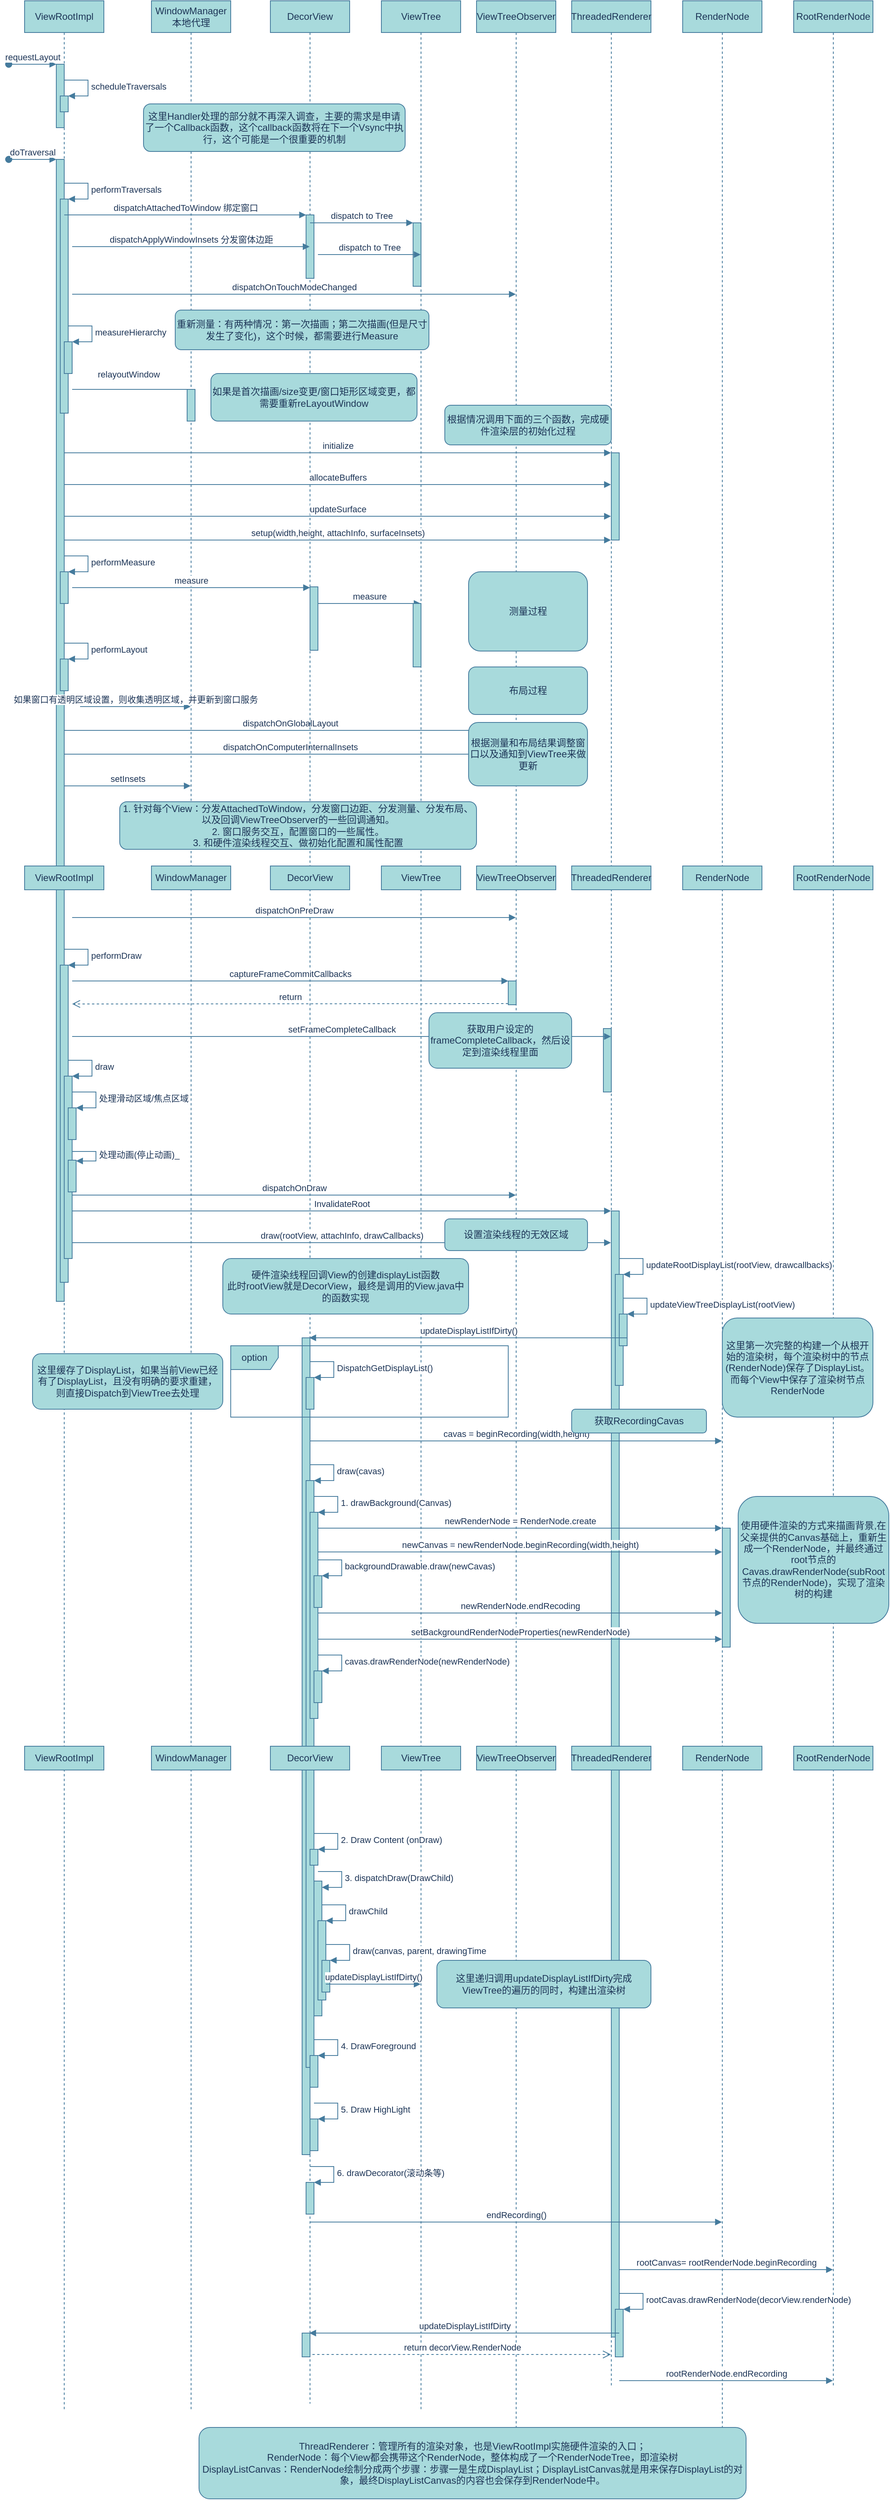 <mxfile version="16.5.3" type="github">
  <diagram id="4_MvJZbQ4KGRWns48lMO" name="Page-1">
    <mxGraphModel dx="1306" dy="874" grid="1" gridSize="10" guides="1" tooltips="1" connect="1" arrows="1" fold="1" page="1" pageScale="1" pageWidth="850" pageHeight="1100" math="0" shadow="0">
      <root>
        <mxCell id="0" />
        <mxCell id="1" style="" parent="0" />
        <mxCell id="CiGQHhAC6o2fzIwNxQN8-1" value="ViewRootImpl" style="shape=umlLifeline;perimeter=lifelinePerimeter;whiteSpace=wrap;html=1;container=1;collapsible=0;recursiveResize=0;outlineConnect=0;rounded=0;sketch=0;fontColor=#1D3557;strokeColor=#457B9D;fillColor=#A8DADC;" vertex="1" parent="1">
          <mxGeometry x="60" y="20" width="100" height="3040" as="geometry" />
        </mxCell>
        <mxCell id="CiGQHhAC6o2fzIwNxQN8-5" value="" style="html=1;points=[];perimeter=orthogonalPerimeter;rounded=0;sketch=0;fontColor=#1D3557;strokeColor=#457B9D;fillColor=#A8DADC;" vertex="1" parent="CiGQHhAC6o2fzIwNxQN8-1">
          <mxGeometry x="40" y="80" width="10" height="80" as="geometry" />
        </mxCell>
        <mxCell id="CiGQHhAC6o2fzIwNxQN8-6" value="requestLayout" style="html=1;verticalAlign=bottom;startArrow=oval;endArrow=block;startSize=8;rounded=1;sketch=0;fontColor=#1D3557;strokeColor=#457B9D;fillColor=#A8DADC;curved=0;" edge="1" target="CiGQHhAC6o2fzIwNxQN8-5" parent="CiGQHhAC6o2fzIwNxQN8-1">
          <mxGeometry relative="1" as="geometry">
            <mxPoint x="-20" y="80" as="sourcePoint" />
          </mxGeometry>
        </mxCell>
        <mxCell id="CiGQHhAC6o2fzIwNxQN8-7" value="" style="html=1;points=[];perimeter=orthogonalPerimeter;rounded=0;sketch=0;fontColor=#1D3557;strokeColor=#457B9D;fillColor=#A8DADC;" vertex="1" parent="CiGQHhAC6o2fzIwNxQN8-1">
          <mxGeometry x="45" y="120" width="10" height="20" as="geometry" />
        </mxCell>
        <mxCell id="CiGQHhAC6o2fzIwNxQN8-8" value="scheduleTraversals" style="edgeStyle=orthogonalEdgeStyle;html=1;align=left;spacingLeft=2;endArrow=block;rounded=0;entryX=1;entryY=0;sketch=0;fontColor=#1D3557;strokeColor=#457B9D;fillColor=#A8DADC;curved=0;" edge="1" target="CiGQHhAC6o2fzIwNxQN8-7" parent="CiGQHhAC6o2fzIwNxQN8-1">
          <mxGeometry relative="1" as="geometry">
            <mxPoint x="50" y="100" as="sourcePoint" />
            <Array as="points">
              <mxPoint x="80" y="100" />
            </Array>
          </mxGeometry>
        </mxCell>
        <mxCell id="CiGQHhAC6o2fzIwNxQN8-62" value="dispatchOnGlobalLayout" style="html=1;verticalAlign=bottom;endArrow=block;rounded=1;sketch=0;fontColor=#1D3557;strokeColor=#457B9D;fillColor=#A8DADC;curved=0;" edge="1" parent="CiGQHhAC6o2fzIwNxQN8-1" target="CiGQHhAC6o2fzIwNxQN8-31">
          <mxGeometry width="80" relative="1" as="geometry">
            <mxPoint x="50" y="920" as="sourcePoint" />
            <mxPoint x="130" y="920" as="targetPoint" />
          </mxGeometry>
        </mxCell>
        <mxCell id="CiGQHhAC6o2fzIwNxQN8-63" value="dispatchOnComputerInternalInsets" style="html=1;verticalAlign=bottom;endArrow=block;rounded=1;sketch=0;fontColor=#1D3557;strokeColor=#457B9D;fillColor=#A8DADC;curved=0;" edge="1" parent="CiGQHhAC6o2fzIwNxQN8-1" target="CiGQHhAC6o2fzIwNxQN8-31">
          <mxGeometry width="80" relative="1" as="geometry">
            <mxPoint x="50" y="950" as="sourcePoint" />
            <mxPoint x="130" y="950" as="targetPoint" />
          </mxGeometry>
        </mxCell>
        <mxCell id="CiGQHhAC6o2fzIwNxQN8-2" value="DecorView" style="shape=umlLifeline;perimeter=lifelinePerimeter;whiteSpace=wrap;html=1;container=1;collapsible=0;recursiveResize=0;outlineConnect=0;rounded=0;sketch=0;fontColor=#1D3557;strokeColor=#457B9D;fillColor=#A8DADC;" vertex="1" parent="1">
          <mxGeometry x="370" y="20" width="100" height="3030" as="geometry" />
        </mxCell>
        <mxCell id="CiGQHhAC6o2fzIwNxQN8-3" value="WindowManager&lt;br&gt;本地代理" style="shape=umlLifeline;perimeter=lifelinePerimeter;whiteSpace=wrap;html=1;container=1;collapsible=0;recursiveResize=0;outlineConnect=0;rounded=0;sketch=0;fontColor=#1D3557;strokeColor=#457B9D;fillColor=#A8DADC;" vertex="1" parent="1">
          <mxGeometry x="220" y="20" width="100" height="3040" as="geometry" />
        </mxCell>
        <mxCell id="CiGQHhAC6o2fzIwNxQN8-4" value="ViewTree" style="shape=umlLifeline;perimeter=lifelinePerimeter;whiteSpace=wrap;html=1;container=1;collapsible=0;recursiveResize=0;outlineConnect=0;rounded=0;sketch=0;fontColor=#1D3557;strokeColor=#457B9D;fillColor=#A8DADC;" vertex="1" parent="1">
          <mxGeometry x="510" y="20" width="100" height="3040" as="geometry" />
        </mxCell>
        <mxCell id="CiGQHhAC6o2fzIwNxQN8-31" value="ViewTreeObserver" style="shape=umlLifeline;perimeter=lifelinePerimeter;whiteSpace=wrap;html=1;container=1;collapsible=0;recursiveResize=0;outlineConnect=0;rounded=0;sketch=0;fontColor=#1D3557;strokeColor=#457B9D;fillColor=#A8DADC;" vertex="1" parent="1">
          <mxGeometry x="630" y="20" width="100" height="3060" as="geometry" />
        </mxCell>
        <mxCell id="CiGQHhAC6o2fzIwNxQN8-44" value="ThreadedRenderer" style="shape=umlLifeline;perimeter=lifelinePerimeter;whiteSpace=wrap;html=1;container=1;collapsible=0;recursiveResize=0;outlineConnect=0;rounded=0;sketch=0;fontColor=#1D3557;strokeColor=#457B9D;fillColor=#A8DADC;" vertex="1" parent="1">
          <mxGeometry x="750" y="20" width="100" height="3010" as="geometry" />
        </mxCell>
        <mxCell id="CiGQHhAC6o2fzIwNxQN8-106" value="RenderNode" style="shape=umlLifeline;perimeter=lifelinePerimeter;whiteSpace=wrap;html=1;container=1;collapsible=0;recursiveResize=0;outlineConnect=0;rounded=0;sketch=0;fontColor=#1D3557;strokeColor=#457B9D;fillColor=#A8DADC;" vertex="1" parent="1">
          <mxGeometry x="890" y="20" width="100" height="3060" as="geometry" />
        </mxCell>
        <mxCell id="CiGQHhAC6o2fzIwNxQN8-147" value="RootRenderNode" style="shape=umlLifeline;perimeter=lifelinePerimeter;whiteSpace=wrap;html=1;container=1;collapsible=0;recursiveResize=0;outlineConnect=0;rounded=0;sketch=0;fontColor=#1D3557;strokeColor=#457B9D;fillColor=#A8DADC;" vertex="1" parent="1">
          <mxGeometry x="1030" y="20" width="100" height="3010" as="geometry" />
        </mxCell>
        <mxCell id="CiGQHhAC6o2fzIwNxQN8-9" value="contentLayer" style="locked=1;" parent="0" />
        <mxCell id="CiGQHhAC6o2fzIwNxQN8-14" value="" style="html=1;points=[];perimeter=orthogonalPerimeter;rounded=0;sketch=0;fontColor=#1D3557;strokeColor=#457B9D;fillColor=#A8DADC;" vertex="1" parent="CiGQHhAC6o2fzIwNxQN8-9">
          <mxGeometry x="100" y="220" width="10" height="1440" as="geometry" />
        </mxCell>
        <mxCell id="CiGQHhAC6o2fzIwNxQN8-15" value="doTraversal" style="html=1;verticalAlign=bottom;startArrow=oval;endArrow=block;startSize=8;rounded=1;sketch=0;fontColor=#1D3557;strokeColor=#457B9D;fillColor=#A8DADC;curved=0;" edge="1" target="CiGQHhAC6o2fzIwNxQN8-14" parent="CiGQHhAC6o2fzIwNxQN8-9">
          <mxGeometry relative="1" as="geometry">
            <mxPoint x="40" y="220" as="sourcePoint" />
          </mxGeometry>
        </mxCell>
        <mxCell id="CiGQHhAC6o2fzIwNxQN8-16" value="" style="html=1;points=[];perimeter=orthogonalPerimeter;rounded=0;sketch=0;fontColor=#1D3557;strokeColor=#457B9D;fillColor=#A8DADC;" vertex="1" parent="CiGQHhAC6o2fzIwNxQN8-9">
          <mxGeometry x="105" y="270" width="10" height="270" as="geometry" />
        </mxCell>
        <mxCell id="CiGQHhAC6o2fzIwNxQN8-17" value="performTraversals" style="edgeStyle=orthogonalEdgeStyle;html=1;align=left;spacingLeft=2;endArrow=block;rounded=0;entryX=1;entryY=0;sketch=0;fontColor=#1D3557;strokeColor=#457B9D;fillColor=#A8DADC;curved=0;" edge="1" target="CiGQHhAC6o2fzIwNxQN8-16" parent="CiGQHhAC6o2fzIwNxQN8-9">
          <mxGeometry relative="1" as="geometry">
            <mxPoint x="110" y="250" as="sourcePoint" />
            <Array as="points">
              <mxPoint x="140" y="250" />
            </Array>
          </mxGeometry>
        </mxCell>
        <mxCell id="CiGQHhAC6o2fzIwNxQN8-23" value="" style="html=1;points=[];perimeter=orthogonalPerimeter;rounded=0;sketch=0;fontColor=#1D3557;strokeColor=#457B9D;fillColor=#A8DADC;" vertex="1" parent="CiGQHhAC6o2fzIwNxQN8-9">
          <mxGeometry x="415" y="290" width="10" height="80" as="geometry" />
        </mxCell>
        <mxCell id="CiGQHhAC6o2fzIwNxQN8-24" value="dispatchAttachedToWindow 绑定窗口" style="html=1;verticalAlign=bottom;endArrow=block;entryX=0;entryY=0;rounded=1;sketch=0;fontColor=#1D3557;strokeColor=#457B9D;fillColor=#A8DADC;curved=0;" edge="1" target="CiGQHhAC6o2fzIwNxQN8-23" parent="CiGQHhAC6o2fzIwNxQN8-9" source="CiGQHhAC6o2fzIwNxQN8-1">
          <mxGeometry relative="1" as="geometry">
            <mxPoint x="345" y="290" as="sourcePoint" />
          </mxGeometry>
        </mxCell>
        <mxCell id="CiGQHhAC6o2fzIwNxQN8-26" value="dispatchApplyWindowInsets 分发窗体边距" style="html=1;verticalAlign=bottom;endArrow=block;rounded=1;sketch=0;fontColor=#1D3557;strokeColor=#457B9D;fillColor=#A8DADC;curved=0;" edge="1" parent="CiGQHhAC6o2fzIwNxQN8-9" target="CiGQHhAC6o2fzIwNxQN8-2">
          <mxGeometry width="80" relative="1" as="geometry">
            <mxPoint x="120" y="330" as="sourcePoint" />
            <mxPoint x="200" y="330" as="targetPoint" />
          </mxGeometry>
        </mxCell>
        <mxCell id="CiGQHhAC6o2fzIwNxQN8-27" value="" style="html=1;points=[];perimeter=orthogonalPerimeter;rounded=0;sketch=0;fontColor=#1D3557;strokeColor=#457B9D;fillColor=#A8DADC;" vertex="1" parent="CiGQHhAC6o2fzIwNxQN8-9">
          <mxGeometry x="550" y="300" width="10" height="80" as="geometry" />
        </mxCell>
        <mxCell id="CiGQHhAC6o2fzIwNxQN8-28" value="dispatch to Tree" style="html=1;verticalAlign=bottom;endArrow=block;entryX=0;entryY=0;rounded=1;sketch=0;fontColor=#1D3557;strokeColor=#457B9D;fillColor=#A8DADC;curved=0;" edge="1" target="CiGQHhAC6o2fzIwNxQN8-27" parent="CiGQHhAC6o2fzIwNxQN8-9" source="CiGQHhAC6o2fzIwNxQN8-2">
          <mxGeometry relative="1" as="geometry">
            <mxPoint x="480" y="300" as="sourcePoint" />
          </mxGeometry>
        </mxCell>
        <mxCell id="CiGQHhAC6o2fzIwNxQN8-30" value="dispatch to Tree" style="html=1;verticalAlign=bottom;endArrow=block;rounded=1;sketch=0;fontColor=#1D3557;strokeColor=#457B9D;fillColor=#A8DADC;curved=0;" edge="1" parent="CiGQHhAC6o2fzIwNxQN8-9" target="CiGQHhAC6o2fzIwNxQN8-4">
          <mxGeometry width="80" relative="1" as="geometry">
            <mxPoint x="430" y="340" as="sourcePoint" />
            <mxPoint x="510" y="340" as="targetPoint" />
          </mxGeometry>
        </mxCell>
        <mxCell id="CiGQHhAC6o2fzIwNxQN8-36" value="dispatchOnTouchModeChanged" style="html=1;verticalAlign=bottom;endArrow=block;rounded=1;sketch=0;fontColor=#1D3557;strokeColor=#457B9D;fillColor=#A8DADC;curved=0;" edge="1" parent="CiGQHhAC6o2fzIwNxQN8-9" target="CiGQHhAC6o2fzIwNxQN8-31">
          <mxGeometry width="80" relative="1" as="geometry">
            <mxPoint x="120" y="390" as="sourcePoint" />
            <mxPoint x="200" y="390" as="targetPoint" />
          </mxGeometry>
        </mxCell>
        <mxCell id="CiGQHhAC6o2fzIwNxQN8-37" value="" style="html=1;points=[];perimeter=orthogonalPerimeter;rounded=0;sketch=0;fontColor=#1D3557;strokeColor=#457B9D;fillColor=#A8DADC;" vertex="1" parent="CiGQHhAC6o2fzIwNxQN8-9">
          <mxGeometry x="110" y="450" width="10" height="40" as="geometry" />
        </mxCell>
        <mxCell id="CiGQHhAC6o2fzIwNxQN8-38" value="measureHierarchy" style="edgeStyle=orthogonalEdgeStyle;html=1;align=left;spacingLeft=2;endArrow=block;rounded=0;entryX=1;entryY=0;sketch=0;fontColor=#1D3557;strokeColor=#457B9D;fillColor=#A8DADC;curved=0;" edge="1" target="CiGQHhAC6o2fzIwNxQN8-37" parent="CiGQHhAC6o2fzIwNxQN8-9">
          <mxGeometry relative="1" as="geometry">
            <mxPoint x="115" y="430" as="sourcePoint" />
            <Array as="points">
              <mxPoint x="145" y="430" />
            </Array>
          </mxGeometry>
        </mxCell>
        <mxCell id="CiGQHhAC6o2fzIwNxQN8-40" value="relayoutWindow" style="html=1;verticalAlign=bottom;endArrow=block;rounded=1;sketch=0;fontColor=#1D3557;strokeColor=#457B9D;fillColor=#A8DADC;curved=0;startArrow=none;" edge="1" parent="CiGQHhAC6o2fzIwNxQN8-9" source="CiGQHhAC6o2fzIwNxQN8-41" target="CiGQHhAC6o2fzIwNxQN8-3">
          <mxGeometry x="NaN" y="85" width="80" relative="1" as="geometry">
            <mxPoint x="120" y="510" as="sourcePoint" />
            <mxPoint x="200" y="510" as="targetPoint" />
            <mxPoint x="-79" y="-30" as="offset" />
          </mxGeometry>
        </mxCell>
        <mxCell id="CiGQHhAC6o2fzIwNxQN8-41" value="" style="html=1;points=[];perimeter=orthogonalPerimeter;rounded=0;sketch=0;fontColor=#1D3557;strokeColor=#457B9D;fillColor=#A8DADC;" vertex="1" parent="CiGQHhAC6o2fzIwNxQN8-9">
          <mxGeometry x="265" y="510" width="10" height="40" as="geometry" />
        </mxCell>
        <mxCell id="CiGQHhAC6o2fzIwNxQN8-42" value="" style="html=1;verticalAlign=bottom;endArrow=none;rounded=1;sketch=0;fontColor=#1D3557;strokeColor=#457B9D;fillColor=#A8DADC;curved=0;" edge="1" parent="CiGQHhAC6o2fzIwNxQN8-9" target="CiGQHhAC6o2fzIwNxQN8-41">
          <mxGeometry width="80" relative="1" as="geometry">
            <mxPoint x="120" y="510" as="sourcePoint" />
            <mxPoint x="269.5" y="510" as="targetPoint" />
          </mxGeometry>
        </mxCell>
        <mxCell id="CiGQHhAC6o2fzIwNxQN8-47" value="initialize" style="html=1;verticalAlign=bottom;endArrow=block;rounded=1;sketch=0;fontColor=#1D3557;strokeColor=#457B9D;fillColor=#A8DADC;curved=0;" edge="1" parent="CiGQHhAC6o2fzIwNxQN8-9">
          <mxGeometry width="80" relative="1" as="geometry">
            <mxPoint x="110" y="590" as="sourcePoint" />
            <mxPoint x="799.5" y="590" as="targetPoint" />
          </mxGeometry>
        </mxCell>
        <mxCell id="CiGQHhAC6o2fzIwNxQN8-48" value="allocateBuffers" style="html=1;verticalAlign=bottom;endArrow=block;rounded=1;sketch=0;fontColor=#1D3557;strokeColor=#457B9D;fillColor=#A8DADC;curved=0;" edge="1" parent="CiGQHhAC6o2fzIwNxQN8-9" target="CiGQHhAC6o2fzIwNxQN8-44">
          <mxGeometry width="80" relative="1" as="geometry">
            <mxPoint x="110" y="630" as="sourcePoint" />
            <mxPoint x="190" y="630" as="targetPoint" />
          </mxGeometry>
        </mxCell>
        <mxCell id="CiGQHhAC6o2fzIwNxQN8-49" value="updateSurface" style="html=1;verticalAlign=bottom;endArrow=block;rounded=1;sketch=0;fontColor=#1D3557;strokeColor=#457B9D;fillColor=#A8DADC;curved=0;" edge="1" parent="CiGQHhAC6o2fzIwNxQN8-9" target="CiGQHhAC6o2fzIwNxQN8-44">
          <mxGeometry width="80" relative="1" as="geometry">
            <mxPoint x="110" y="670" as="sourcePoint" />
            <mxPoint x="190" y="670" as="targetPoint" />
          </mxGeometry>
        </mxCell>
        <mxCell id="CiGQHhAC6o2fzIwNxQN8-50" value="" style="html=1;points=[];perimeter=orthogonalPerimeter;rounded=0;sketch=0;fontColor=#1D3557;strokeColor=#457B9D;fillColor=#A8DADC;" vertex="1" parent="CiGQHhAC6o2fzIwNxQN8-9">
          <mxGeometry x="800" y="590" width="10" height="110" as="geometry" />
        </mxCell>
        <mxCell id="CiGQHhAC6o2fzIwNxQN8-52" value="setup(width,height, attachInfo, surfaceInsets)" style="html=1;verticalAlign=bottom;endArrow=block;rounded=1;sketch=0;fontColor=#1D3557;strokeColor=#457B9D;fillColor=#A8DADC;curved=0;" edge="1" parent="CiGQHhAC6o2fzIwNxQN8-9" target="CiGQHhAC6o2fzIwNxQN8-44">
          <mxGeometry width="80" relative="1" as="geometry">
            <mxPoint x="110" y="700" as="sourcePoint" />
            <mxPoint x="190" y="700" as="targetPoint" />
          </mxGeometry>
        </mxCell>
        <mxCell id="CiGQHhAC6o2fzIwNxQN8-53" value="" style="html=1;points=[];perimeter=orthogonalPerimeter;rounded=0;sketch=0;fontColor=#1D3557;strokeColor=#457B9D;fillColor=#A8DADC;" vertex="1" parent="CiGQHhAC6o2fzIwNxQN8-9">
          <mxGeometry x="105" y="740" width="10" height="40" as="geometry" />
        </mxCell>
        <mxCell id="CiGQHhAC6o2fzIwNxQN8-54" value="performMeasure" style="edgeStyle=orthogonalEdgeStyle;html=1;align=left;spacingLeft=2;endArrow=block;rounded=0;entryX=1;entryY=0;sketch=0;fontColor=#1D3557;strokeColor=#457B9D;fillColor=#A8DADC;curved=0;" edge="1" target="CiGQHhAC6o2fzIwNxQN8-53" parent="CiGQHhAC6o2fzIwNxQN8-9">
          <mxGeometry relative="1" as="geometry">
            <mxPoint x="110" y="720" as="sourcePoint" />
            <Array as="points">
              <mxPoint x="140" y="720" />
            </Array>
          </mxGeometry>
        </mxCell>
        <mxCell id="CiGQHhAC6o2fzIwNxQN8-55" value="measure" style="html=1;verticalAlign=bottom;endArrow=block;rounded=1;sketch=0;fontColor=#1D3557;strokeColor=#457B9D;fillColor=#A8DADC;curved=0;" edge="1" parent="CiGQHhAC6o2fzIwNxQN8-9">
          <mxGeometry width="80" relative="1" as="geometry">
            <mxPoint x="120" y="760" as="sourcePoint" />
            <mxPoint x="420" y="760" as="targetPoint" />
          </mxGeometry>
        </mxCell>
        <mxCell id="CiGQHhAC6o2fzIwNxQN8-56" value="" style="html=1;points=[];perimeter=orthogonalPerimeter;rounded=0;sketch=0;fontColor=#1D3557;strokeColor=#457B9D;fillColor=#A8DADC;" vertex="1" parent="CiGQHhAC6o2fzIwNxQN8-9">
          <mxGeometry x="420" y="759" width="10" height="80" as="geometry" />
        </mxCell>
        <mxCell id="CiGQHhAC6o2fzIwNxQN8-57" value="measure" style="html=1;verticalAlign=bottom;endArrow=block;rounded=1;sketch=0;fontColor=#1D3557;strokeColor=#457B9D;fillColor=#A8DADC;curved=0;" edge="1" parent="CiGQHhAC6o2fzIwNxQN8-9" target="CiGQHhAC6o2fzIwNxQN8-4">
          <mxGeometry width="80" relative="1" as="geometry">
            <mxPoint x="430" y="780" as="sourcePoint" />
            <mxPoint x="510" y="780" as="targetPoint" />
          </mxGeometry>
        </mxCell>
        <mxCell id="CiGQHhAC6o2fzIwNxQN8-58" value="" style="html=1;points=[];perimeter=orthogonalPerimeter;rounded=0;sketch=0;fontColor=#1D3557;strokeColor=#457B9D;fillColor=#A8DADC;" vertex="1" parent="CiGQHhAC6o2fzIwNxQN8-9">
          <mxGeometry x="550" y="780" width="10" height="80" as="geometry" />
        </mxCell>
        <mxCell id="CiGQHhAC6o2fzIwNxQN8-59" value="" style="html=1;points=[];perimeter=orthogonalPerimeter;rounded=0;sketch=0;fontColor=#1D3557;strokeColor=#457B9D;fillColor=#A8DADC;" vertex="1" parent="CiGQHhAC6o2fzIwNxQN8-9">
          <mxGeometry x="105" y="850" width="10" height="40" as="geometry" />
        </mxCell>
        <mxCell id="CiGQHhAC6o2fzIwNxQN8-60" value="performLayout" style="edgeStyle=orthogonalEdgeStyle;html=1;align=left;spacingLeft=2;endArrow=block;rounded=0;entryX=1;entryY=0;sketch=0;fontColor=#1D3557;strokeColor=#457B9D;fillColor=#A8DADC;curved=0;" edge="1" target="CiGQHhAC6o2fzIwNxQN8-59" parent="CiGQHhAC6o2fzIwNxQN8-9">
          <mxGeometry relative="1" as="geometry">
            <mxPoint x="110" y="830" as="sourcePoint" />
            <Array as="points">
              <mxPoint x="140" y="830" />
            </Array>
          </mxGeometry>
        </mxCell>
        <mxCell id="CiGQHhAC6o2fzIwNxQN8-61" value="如果窗口有透明区域设置，则收集透明区域，并更新到窗口服务" style="html=1;verticalAlign=bottom;endArrow=block;rounded=1;sketch=0;fontColor=#1D3557;strokeColor=#457B9D;fillColor=#A8DADC;curved=0;" edge="1" parent="CiGQHhAC6o2fzIwNxQN8-9" target="CiGQHhAC6o2fzIwNxQN8-3">
          <mxGeometry width="80" relative="1" as="geometry">
            <mxPoint x="130" y="910" as="sourcePoint" />
            <mxPoint x="200" y="880" as="targetPoint" />
            <Array as="points">
              <mxPoint x="180" y="910" />
            </Array>
          </mxGeometry>
        </mxCell>
        <mxCell id="CiGQHhAC6o2fzIwNxQN8-64" value="setInsets" style="html=1;verticalAlign=bottom;endArrow=block;rounded=1;sketch=0;fontColor=#1D3557;strokeColor=#457B9D;fillColor=#A8DADC;curved=0;" edge="1" parent="CiGQHhAC6o2fzIwNxQN8-9" target="CiGQHhAC6o2fzIwNxQN8-3">
          <mxGeometry width="80" relative="1" as="geometry">
            <mxPoint x="110" y="1010" as="sourcePoint" />
            <mxPoint x="190" y="1010" as="targetPoint" />
          </mxGeometry>
        </mxCell>
        <mxCell id="CiGQHhAC6o2fzIwNxQN8-69" value="dispatchOnPreDraw" style="html=1;verticalAlign=bottom;endArrow=block;rounded=1;sketch=0;fontColor=#1D3557;strokeColor=#457B9D;fillColor=#A8DADC;curved=0;" edge="1" parent="CiGQHhAC6o2fzIwNxQN8-9">
          <mxGeometry width="80" relative="1" as="geometry">
            <mxPoint x="120" y="1176" as="sourcePoint" />
            <mxPoint x="679.5" y="1176" as="targetPoint" />
          </mxGeometry>
        </mxCell>
        <mxCell id="CiGQHhAC6o2fzIwNxQN8-70" value="" style="html=1;points=[];perimeter=orthogonalPerimeter;rounded=0;sketch=0;fontColor=#1D3557;strokeColor=#457B9D;fillColor=#A8DADC;" vertex="1" parent="CiGQHhAC6o2fzIwNxQN8-9">
          <mxGeometry x="105" y="1236" width="10" height="400" as="geometry" />
        </mxCell>
        <mxCell id="CiGQHhAC6o2fzIwNxQN8-71" value="performDraw" style="edgeStyle=orthogonalEdgeStyle;html=1;align=left;spacingLeft=2;endArrow=block;rounded=0;entryX=1;entryY=0;sketch=0;fontColor=#1D3557;strokeColor=#457B9D;fillColor=#A8DADC;curved=0;" edge="1" target="CiGQHhAC6o2fzIwNxQN8-70" parent="CiGQHhAC6o2fzIwNxQN8-9">
          <mxGeometry relative="1" as="geometry">
            <mxPoint x="110" y="1216" as="sourcePoint" />
            <Array as="points">
              <mxPoint x="140" y="1216" />
            </Array>
          </mxGeometry>
        </mxCell>
        <mxCell id="CiGQHhAC6o2fzIwNxQN8-72" value="" style="html=1;points=[];perimeter=orthogonalPerimeter;rounded=0;sketch=0;fontColor=#1D3557;strokeColor=#457B9D;fillColor=#A8DADC;" vertex="1" parent="CiGQHhAC6o2fzIwNxQN8-9">
          <mxGeometry x="670" y="1256" width="10" height="30" as="geometry" />
        </mxCell>
        <mxCell id="CiGQHhAC6o2fzIwNxQN8-73" value="captureFrameCommitCallbacks" style="html=1;verticalAlign=bottom;endArrow=block;entryX=0;entryY=0;rounded=1;sketch=0;fontColor=#1D3557;strokeColor=#457B9D;fillColor=#A8DADC;curved=0;" edge="1" target="CiGQHhAC6o2fzIwNxQN8-72" parent="CiGQHhAC6o2fzIwNxQN8-9">
          <mxGeometry relative="1" as="geometry">
            <mxPoint x="120" y="1256" as="sourcePoint" />
          </mxGeometry>
        </mxCell>
        <mxCell id="CiGQHhAC6o2fzIwNxQN8-74" value="return" style="html=1;verticalAlign=bottom;endArrow=open;dashed=1;endSize=8;exitX=0;exitY=0.95;rounded=1;sketch=0;fontColor=#1D3557;strokeColor=#457B9D;fillColor=#A8DADC;curved=0;" edge="1" source="CiGQHhAC6o2fzIwNxQN8-72" parent="CiGQHhAC6o2fzIwNxQN8-9">
          <mxGeometry relative="1" as="geometry">
            <mxPoint x="120" y="1285" as="targetPoint" />
          </mxGeometry>
        </mxCell>
        <mxCell id="CiGQHhAC6o2fzIwNxQN8-75" value="" style="html=1;points=[];perimeter=orthogonalPerimeter;rounded=0;sketch=0;fontColor=#1D3557;strokeColor=#457B9D;fillColor=#A8DADC;" vertex="1" parent="CiGQHhAC6o2fzIwNxQN8-9">
          <mxGeometry x="790" y="1316" width="10" height="80" as="geometry" />
        </mxCell>
        <mxCell id="CiGQHhAC6o2fzIwNxQN8-76" value="setFrameCompleteCallback" style="html=1;verticalAlign=bottom;endArrow=block;rounded=1;sketch=0;fontColor=#1D3557;strokeColor=#457B9D;fillColor=#A8DADC;curved=0;" edge="1" parent="CiGQHhAC6o2fzIwNxQN8-9">
          <mxGeometry width="80" relative="1" as="geometry">
            <mxPoint x="120" y="1326" as="sourcePoint" />
            <mxPoint x="799.5" y="1326" as="targetPoint" />
          </mxGeometry>
        </mxCell>
        <mxCell id="CiGQHhAC6o2fzIwNxQN8-78" value="" style="html=1;points=[];perimeter=orthogonalPerimeter;rounded=0;sketch=0;fontColor=#1D3557;strokeColor=#457B9D;fillColor=#A8DADC;" vertex="1" parent="CiGQHhAC6o2fzIwNxQN8-9">
          <mxGeometry x="110" y="1376" width="10" height="230" as="geometry" />
        </mxCell>
        <mxCell id="CiGQHhAC6o2fzIwNxQN8-79" value="draw" style="edgeStyle=orthogonalEdgeStyle;html=1;align=left;spacingLeft=2;endArrow=block;rounded=0;entryX=1;entryY=0;sketch=0;fontColor=#1D3557;strokeColor=#457B9D;fillColor=#A8DADC;curved=0;" edge="1" target="CiGQHhAC6o2fzIwNxQN8-78" parent="CiGQHhAC6o2fzIwNxQN8-9">
          <mxGeometry relative="1" as="geometry">
            <mxPoint x="115" y="1356" as="sourcePoint" />
            <Array as="points">
              <mxPoint x="145" y="1356" />
            </Array>
          </mxGeometry>
        </mxCell>
        <mxCell id="CiGQHhAC6o2fzIwNxQN8-80" value="" style="html=1;points=[];perimeter=orthogonalPerimeter;rounded=0;sketch=0;fontColor=#1D3557;strokeColor=#457B9D;fillColor=#A8DADC;" vertex="1" parent="CiGQHhAC6o2fzIwNxQN8-9">
          <mxGeometry x="115" y="1416" width="10" height="40" as="geometry" />
        </mxCell>
        <mxCell id="CiGQHhAC6o2fzIwNxQN8-81" value="处理滑动区域/焦点区域" style="edgeStyle=orthogonalEdgeStyle;html=1;align=left;spacingLeft=2;endArrow=block;rounded=0;entryX=1;entryY=0;sketch=0;fontColor=#1D3557;strokeColor=#457B9D;fillColor=#A8DADC;curved=0;" edge="1" target="CiGQHhAC6o2fzIwNxQN8-80" parent="CiGQHhAC6o2fzIwNxQN8-9">
          <mxGeometry relative="1" as="geometry">
            <mxPoint x="120" y="1396" as="sourcePoint" />
            <Array as="points">
              <mxPoint x="150" y="1396" />
            </Array>
          </mxGeometry>
        </mxCell>
        <mxCell id="CiGQHhAC6o2fzIwNxQN8-82" value="" style="html=1;points=[];perimeter=orthogonalPerimeter;rounded=0;sketch=0;fontColor=#1D3557;strokeColor=#457B9D;fillColor=#A8DADC;" vertex="1" parent="CiGQHhAC6o2fzIwNxQN8-9">
          <mxGeometry x="115" y="1482" width="10" height="40" as="geometry" />
        </mxCell>
        <mxCell id="CiGQHhAC6o2fzIwNxQN8-83" value="处理动画(停止动画)_" style="edgeStyle=orthogonalEdgeStyle;html=1;align=left;spacingLeft=2;endArrow=block;rounded=0;entryX=1;entryY=0;sketch=0;fontColor=#1D3557;strokeColor=#457B9D;fillColor=#A8DADC;curved=0;" edge="1" parent="CiGQHhAC6o2fzIwNxQN8-9">
          <mxGeometry relative="1" as="geometry">
            <mxPoint x="120" y="1471" as="sourcePoint" />
            <Array as="points">
              <mxPoint x="150" y="1471" />
            </Array>
            <mxPoint x="125" y="1483" as="targetPoint" />
          </mxGeometry>
        </mxCell>
        <mxCell id="CiGQHhAC6o2fzIwNxQN8-86" value="dispatchOnDraw" style="html=1;verticalAlign=bottom;endArrow=block;rounded=1;sketch=0;fontColor=#1D3557;strokeColor=#457B9D;fillColor=#A8DADC;curved=0;" edge="1" parent="CiGQHhAC6o2fzIwNxQN8-9">
          <mxGeometry width="80" relative="1" as="geometry">
            <mxPoint x="120" y="1526" as="sourcePoint" />
            <mxPoint x="679.5" y="1526" as="targetPoint" />
          </mxGeometry>
        </mxCell>
        <mxCell id="CiGQHhAC6o2fzIwNxQN8-87" value="InvalidateRoot" style="html=1;verticalAlign=bottom;endArrow=block;rounded=1;sketch=0;fontColor=#1D3557;strokeColor=#457B9D;fillColor=#A8DADC;curved=0;" edge="1" parent="CiGQHhAC6o2fzIwNxQN8-9">
          <mxGeometry width="80" relative="1" as="geometry">
            <mxPoint x="120" y="1546" as="sourcePoint" />
            <mxPoint x="799.5" y="1546" as="targetPoint" />
          </mxGeometry>
        </mxCell>
        <mxCell id="CiGQHhAC6o2fzIwNxQN8-90" value="draw(rootView, attachInfo, drawCallbacks)" style="html=1;verticalAlign=bottom;endArrow=block;rounded=1;sketch=0;fontColor=#1D3557;strokeColor=#457B9D;fillColor=#A8DADC;curved=0;" edge="1" parent="CiGQHhAC6o2fzIwNxQN8-9">
          <mxGeometry width="80" relative="1" as="geometry">
            <mxPoint x="120" y="1586" as="sourcePoint" />
            <mxPoint x="799.5" y="1586" as="targetPoint" />
          </mxGeometry>
        </mxCell>
        <mxCell id="CiGQHhAC6o2fzIwNxQN8-91" value="" style="html=1;points=[];perimeter=orthogonalPerimeter;rounded=0;sketch=0;fontColor=#1D3557;strokeColor=#457B9D;fillColor=#A8DADC;" vertex="1" parent="CiGQHhAC6o2fzIwNxQN8-9">
          <mxGeometry x="800" y="1546" width="10" height="1420" as="geometry" />
        </mxCell>
        <mxCell id="CiGQHhAC6o2fzIwNxQN8-92" value="" style="html=1;points=[];perimeter=orthogonalPerimeter;rounded=0;sketch=0;fontColor=#1D3557;strokeColor=#457B9D;fillColor=#A8DADC;" vertex="1" parent="CiGQHhAC6o2fzIwNxQN8-9">
          <mxGeometry x="805" y="1626" width="10" height="140" as="geometry" />
        </mxCell>
        <mxCell id="CiGQHhAC6o2fzIwNxQN8-93" value="updateRootDisplayList(rootView, drawcallbacks)" style="edgeStyle=orthogonalEdgeStyle;html=1;align=left;spacingLeft=2;endArrow=block;rounded=0;entryX=1;entryY=0;sketch=0;fontColor=#1D3557;strokeColor=#457B9D;fillColor=#A8DADC;curved=0;" edge="1" target="CiGQHhAC6o2fzIwNxQN8-92" parent="CiGQHhAC6o2fzIwNxQN8-9">
          <mxGeometry relative="1" as="geometry">
            <mxPoint x="810" y="1606" as="sourcePoint" />
            <Array as="points">
              <mxPoint x="840" y="1606" />
            </Array>
          </mxGeometry>
        </mxCell>
        <mxCell id="CiGQHhAC6o2fzIwNxQN8-94" value="" style="html=1;points=[];perimeter=orthogonalPerimeter;rounded=0;sketch=0;fontColor=#1D3557;strokeColor=#457B9D;fillColor=#A8DADC;" vertex="1" parent="CiGQHhAC6o2fzIwNxQN8-9">
          <mxGeometry x="810" y="1676" width="10" height="40" as="geometry" />
        </mxCell>
        <mxCell id="CiGQHhAC6o2fzIwNxQN8-95" value="updateViewTreeDisplayList(rootView)" style="edgeStyle=orthogonalEdgeStyle;html=1;align=left;spacingLeft=2;endArrow=block;rounded=0;entryX=1;entryY=0;sketch=0;fontColor=#1D3557;strokeColor=#457B9D;fillColor=#A8DADC;curved=0;" edge="1" target="CiGQHhAC6o2fzIwNxQN8-94" parent="CiGQHhAC6o2fzIwNxQN8-9">
          <mxGeometry relative="1" as="geometry">
            <mxPoint x="815" y="1656" as="sourcePoint" />
            <Array as="points">
              <mxPoint x="845" y="1656" />
            </Array>
          </mxGeometry>
        </mxCell>
        <mxCell id="CiGQHhAC6o2fzIwNxQN8-96" value="updateDisplayListIfDirty()" style="html=1;verticalAlign=bottom;endArrow=block;rounded=1;sketch=0;fontColor=#1D3557;strokeColor=#457B9D;fillColor=#A8DADC;curved=0;" edge="1" parent="CiGQHhAC6o2fzIwNxQN8-9">
          <mxGeometry width="80" relative="1" as="geometry">
            <mxPoint x="820" y="1706" as="sourcePoint" />
            <mxPoint x="419.071" y="1706" as="targetPoint" />
          </mxGeometry>
        </mxCell>
        <mxCell id="CiGQHhAC6o2fzIwNxQN8-100" value="" style="html=1;points=[];perimeter=orthogonalPerimeter;rounded=0;sketch=0;fontColor=#1D3557;strokeColor=#457B9D;fillColor=#A8DADC;" vertex="1" parent="CiGQHhAC6o2fzIwNxQN8-9">
          <mxGeometry x="410" y="1706" width="10" height="1030" as="geometry" />
        </mxCell>
        <mxCell id="CiGQHhAC6o2fzIwNxQN8-103" value="" style="html=1;points=[];perimeter=orthogonalPerimeter;rounded=0;sketch=0;fontColor=#1D3557;strokeColor=#457B9D;fillColor=#A8DADC;" vertex="1" parent="CiGQHhAC6o2fzIwNxQN8-9">
          <mxGeometry x="415" y="1756" width="10" height="40" as="geometry" />
        </mxCell>
        <mxCell id="CiGQHhAC6o2fzIwNxQN8-104" value="DispatchGetDisplayList()" style="edgeStyle=orthogonalEdgeStyle;html=1;align=left;spacingLeft=2;endArrow=block;rounded=0;entryX=1;entryY=0;sketch=0;fontColor=#1D3557;strokeColor=#457B9D;fillColor=#A8DADC;curved=0;" edge="1" target="CiGQHhAC6o2fzIwNxQN8-103" parent="CiGQHhAC6o2fzIwNxQN8-9">
          <mxGeometry relative="1" as="geometry">
            <mxPoint x="420" y="1736" as="sourcePoint" />
            <Array as="points">
              <mxPoint x="450" y="1736" />
            </Array>
          </mxGeometry>
        </mxCell>
        <mxCell id="CiGQHhAC6o2fzIwNxQN8-108" value="cavas = beginRecording(width,height)" style="html=1;verticalAlign=bottom;endArrow=block;rounded=1;sketch=0;fontColor=#1D3557;strokeColor=#457B9D;fillColor=#A8DADC;curved=0;" edge="1" parent="CiGQHhAC6o2fzIwNxQN8-9">
          <mxGeometry width="80" relative="1" as="geometry">
            <mxPoint x="420" y="1836" as="sourcePoint" />
            <mxPoint x="939.5" y="1836" as="targetPoint" />
          </mxGeometry>
        </mxCell>
        <mxCell id="CiGQHhAC6o2fzIwNxQN8-111" value="" style="html=1;points=[];perimeter=orthogonalPerimeter;rounded=0;sketch=0;fontColor=#1D3557;strokeColor=#457B9D;fillColor=#A8DADC;" vertex="1" parent="CiGQHhAC6o2fzIwNxQN8-9">
          <mxGeometry x="415" y="1886" width="10" height="740" as="geometry" />
        </mxCell>
        <mxCell id="CiGQHhAC6o2fzIwNxQN8-112" value="draw(cavas)" style="edgeStyle=orthogonalEdgeStyle;html=1;align=left;spacingLeft=2;endArrow=block;rounded=0;entryX=1;entryY=0;sketch=0;fontColor=#1D3557;strokeColor=#457B9D;fillColor=#A8DADC;curved=0;" edge="1" target="CiGQHhAC6o2fzIwNxQN8-111" parent="CiGQHhAC6o2fzIwNxQN8-9">
          <mxGeometry relative="1" as="geometry">
            <mxPoint x="420" y="1866" as="sourcePoint" />
            <Array as="points">
              <mxPoint x="450" y="1866" />
            </Array>
          </mxGeometry>
        </mxCell>
        <mxCell id="CiGQHhAC6o2fzIwNxQN8-114" value="endRecording()" style="html=1;verticalAlign=bottom;endArrow=block;rounded=1;sketch=0;fontColor=#1D3557;strokeColor=#457B9D;fillColor=#A8DADC;curved=0;" edge="1" parent="CiGQHhAC6o2fzIwNxQN8-9">
          <mxGeometry width="80" relative="1" as="geometry">
            <mxPoint x="420" y="2821" as="sourcePoint" />
            <mxPoint x="939.5" y="2821" as="targetPoint" />
          </mxGeometry>
        </mxCell>
        <mxCell id="CiGQHhAC6o2fzIwNxQN8-116" value="" style="html=1;points=[];perimeter=orthogonalPerimeter;rounded=0;sketch=0;fontColor=#1D3557;strokeColor=#457B9D;fillColor=#A8DADC;" vertex="1" parent="CiGQHhAC6o2fzIwNxQN8-9">
          <mxGeometry x="420" y="1926" width="10" height="260" as="geometry" />
        </mxCell>
        <mxCell id="CiGQHhAC6o2fzIwNxQN8-117" value="1. drawBackground(Canvas)" style="edgeStyle=orthogonalEdgeStyle;html=1;align=left;spacingLeft=2;endArrow=block;rounded=0;entryX=1;entryY=0;sketch=0;fontColor=#1D3557;strokeColor=#457B9D;fillColor=#A8DADC;curved=0;" edge="1" target="CiGQHhAC6o2fzIwNxQN8-116" parent="CiGQHhAC6o2fzIwNxQN8-9">
          <mxGeometry relative="1" as="geometry">
            <mxPoint x="425" y="1906" as="sourcePoint" />
            <Array as="points">
              <mxPoint x="455" y="1906" />
            </Array>
          </mxGeometry>
        </mxCell>
        <mxCell id="CiGQHhAC6o2fzIwNxQN8-119" value="newRenderNode = RenderNode.create" style="html=1;verticalAlign=bottom;endArrow=block;rounded=1;sketch=0;fontColor=#1D3557;strokeColor=#457B9D;fillColor=#A8DADC;curved=0;" edge="1" parent="CiGQHhAC6o2fzIwNxQN8-9">
          <mxGeometry width="80" relative="1" as="geometry">
            <mxPoint x="430" y="1946" as="sourcePoint" />
            <mxPoint x="939.5" y="1946" as="targetPoint" />
          </mxGeometry>
        </mxCell>
        <mxCell id="CiGQHhAC6o2fzIwNxQN8-120" value="" style="html=1;points=[];perimeter=orthogonalPerimeter;rounded=0;sketch=0;fontColor=#1D3557;strokeColor=#457B9D;fillColor=#A8DADC;" vertex="1" parent="CiGQHhAC6o2fzIwNxQN8-9">
          <mxGeometry x="940" y="1946" width="10" height="150" as="geometry" />
        </mxCell>
        <mxCell id="CiGQHhAC6o2fzIwNxQN8-121" value="newCanvas = newRenderNode.beginRecording(width,height)" style="html=1;verticalAlign=bottom;endArrow=block;rounded=1;sketch=0;fontColor=#1D3557;strokeColor=#457B9D;fillColor=#A8DADC;curved=0;" edge="1" parent="CiGQHhAC6o2fzIwNxQN8-9">
          <mxGeometry width="80" relative="1" as="geometry">
            <mxPoint x="430" y="1976" as="sourcePoint" />
            <mxPoint x="939.5" y="1976" as="targetPoint" />
          </mxGeometry>
        </mxCell>
        <mxCell id="CiGQHhAC6o2fzIwNxQN8-122" value="" style="html=1;points=[];perimeter=orthogonalPerimeter;rounded=0;sketch=0;fontColor=#1D3557;strokeColor=#457B9D;fillColor=#A8DADC;" vertex="1" parent="CiGQHhAC6o2fzIwNxQN8-9">
          <mxGeometry x="425" y="2006" width="10" height="40" as="geometry" />
        </mxCell>
        <mxCell id="CiGQHhAC6o2fzIwNxQN8-123" value="backgroundDrawable.draw(newCavas)" style="edgeStyle=orthogonalEdgeStyle;html=1;align=left;spacingLeft=2;endArrow=block;rounded=0;entryX=1;entryY=0;sketch=0;fontColor=#1D3557;strokeColor=#457B9D;fillColor=#A8DADC;curved=0;" edge="1" target="CiGQHhAC6o2fzIwNxQN8-122" parent="CiGQHhAC6o2fzIwNxQN8-9">
          <mxGeometry relative="1" as="geometry">
            <mxPoint x="430" y="1986" as="sourcePoint" />
            <Array as="points">
              <mxPoint x="460" y="1986" />
            </Array>
          </mxGeometry>
        </mxCell>
        <mxCell id="CiGQHhAC6o2fzIwNxQN8-125" value="newRenderNode.endRecoding" style="html=1;verticalAlign=bottom;endArrow=block;rounded=1;sketch=0;fontColor=#1D3557;strokeColor=#457B9D;fillColor=#A8DADC;curved=0;" edge="1" parent="CiGQHhAC6o2fzIwNxQN8-9">
          <mxGeometry width="80" relative="1" as="geometry">
            <mxPoint x="430" y="2053" as="sourcePoint" />
            <mxPoint x="939.5" y="2053" as="targetPoint" />
          </mxGeometry>
        </mxCell>
        <mxCell id="CiGQHhAC6o2fzIwNxQN8-127" value="setBackgroundRenderNodeProperties(newRenderNode)" style="html=1;verticalAlign=bottom;endArrow=block;rounded=1;sketch=0;fontColor=#1D3557;strokeColor=#457B9D;fillColor=#A8DADC;curved=0;" edge="1" parent="CiGQHhAC6o2fzIwNxQN8-9">
          <mxGeometry width="80" relative="1" as="geometry">
            <mxPoint x="430" y="2086" as="sourcePoint" />
            <mxPoint x="939.5" y="2086" as="targetPoint" />
          </mxGeometry>
        </mxCell>
        <mxCell id="CiGQHhAC6o2fzIwNxQN8-128" value="" style="html=1;points=[];perimeter=orthogonalPerimeter;rounded=0;sketch=0;fontColor=#1D3557;strokeColor=#457B9D;fillColor=#A8DADC;" vertex="1" parent="CiGQHhAC6o2fzIwNxQN8-9">
          <mxGeometry x="425" y="2126" width="10" height="40" as="geometry" />
        </mxCell>
        <mxCell id="CiGQHhAC6o2fzIwNxQN8-129" value="cavas.drawRenderNode(newRenderNode)" style="edgeStyle=orthogonalEdgeStyle;html=1;align=left;spacingLeft=2;endArrow=block;rounded=0;entryX=1;entryY=0;sketch=0;fontColor=#1D3557;strokeColor=#457B9D;fillColor=#A8DADC;curved=0;" edge="1" target="CiGQHhAC6o2fzIwNxQN8-128" parent="CiGQHhAC6o2fzIwNxQN8-9">
          <mxGeometry relative="1" as="geometry">
            <mxPoint x="430" y="2106" as="sourcePoint" />
            <Array as="points">
              <mxPoint x="460" y="2106" />
            </Array>
          </mxGeometry>
        </mxCell>
        <mxCell id="CiGQHhAC6o2fzIwNxQN8-130" value="" style="html=1;points=[];perimeter=orthogonalPerimeter;rounded=0;sketch=0;fontColor=#1D3557;strokeColor=#457B9D;fillColor=#A8DADC;" vertex="1" parent="CiGQHhAC6o2fzIwNxQN8-9">
          <mxGeometry x="420" y="2351" width="10" height="20" as="geometry" />
        </mxCell>
        <mxCell id="CiGQHhAC6o2fzIwNxQN8-131" value="2. Draw Content (onDraw)" style="edgeStyle=orthogonalEdgeStyle;html=1;align=left;spacingLeft=2;endArrow=block;rounded=0;entryX=1;entryY=0;sketch=0;fontColor=#1D3557;strokeColor=#457B9D;fillColor=#A8DADC;curved=0;" edge="1" target="CiGQHhAC6o2fzIwNxQN8-130" parent="CiGQHhAC6o2fzIwNxQN8-9">
          <mxGeometry relative="1" as="geometry">
            <mxPoint x="425" y="2331" as="sourcePoint" />
            <Array as="points">
              <mxPoint x="455" y="2331" />
            </Array>
          </mxGeometry>
        </mxCell>
        <mxCell id="CiGQHhAC6o2fzIwNxQN8-132" value="" style="html=1;points=[];perimeter=orthogonalPerimeter;rounded=0;sketch=0;fontColor=#1D3557;strokeColor=#457B9D;fillColor=#A8DADC;" vertex="1" parent="CiGQHhAC6o2fzIwNxQN8-9">
          <mxGeometry x="425" y="2391" width="10" height="170" as="geometry" />
        </mxCell>
        <mxCell id="CiGQHhAC6o2fzIwNxQN8-133" value="3. dispatchDraw(DrawChild)" style="edgeStyle=orthogonalEdgeStyle;html=1;align=left;spacingLeft=2;endArrow=block;rounded=0;entryX=1;entryY=0;sketch=0;fontColor=#1D3557;strokeColor=#457B9D;fillColor=#A8DADC;curved=0;" edge="1" parent="CiGQHhAC6o2fzIwNxQN8-9">
          <mxGeometry relative="1" as="geometry">
            <mxPoint x="430" y="2379" as="sourcePoint" />
            <Array as="points">
              <mxPoint x="460" y="2379" />
            </Array>
            <mxPoint x="435" y="2399" as="targetPoint" />
          </mxGeometry>
        </mxCell>
        <mxCell id="CiGQHhAC6o2fzIwNxQN8-134" value="" style="html=1;points=[];perimeter=orthogonalPerimeter;rounded=0;sketch=0;fontColor=#1D3557;strokeColor=#457B9D;fillColor=#A8DADC;" vertex="1" parent="CiGQHhAC6o2fzIwNxQN8-9">
          <mxGeometry x="430" y="2441" width="10" height="100" as="geometry" />
        </mxCell>
        <mxCell id="CiGQHhAC6o2fzIwNxQN8-135" value="drawChild" style="edgeStyle=orthogonalEdgeStyle;html=1;align=left;spacingLeft=2;endArrow=block;rounded=0;entryX=1;entryY=0;sketch=0;fontColor=#1D3557;strokeColor=#457B9D;fillColor=#A8DADC;curved=0;" edge="1" target="CiGQHhAC6o2fzIwNxQN8-134" parent="CiGQHhAC6o2fzIwNxQN8-9">
          <mxGeometry relative="1" as="geometry">
            <mxPoint x="435" y="2421" as="sourcePoint" />
            <Array as="points">
              <mxPoint x="465" y="2421" />
            </Array>
          </mxGeometry>
        </mxCell>
        <mxCell id="CiGQHhAC6o2fzIwNxQN8-136" value="" style="html=1;points=[];perimeter=orthogonalPerimeter;rounded=0;sketch=0;fontColor=#1D3557;strokeColor=#457B9D;fillColor=#A8DADC;" vertex="1" parent="CiGQHhAC6o2fzIwNxQN8-9">
          <mxGeometry x="435" y="2491" width="10" height="40" as="geometry" />
        </mxCell>
        <mxCell id="CiGQHhAC6o2fzIwNxQN8-137" value="draw(canvas, parent, drawingTime" style="edgeStyle=orthogonalEdgeStyle;html=1;align=left;spacingLeft=2;endArrow=block;rounded=0;entryX=1;entryY=0;sketch=0;fontColor=#1D3557;strokeColor=#457B9D;fillColor=#A8DADC;curved=0;" edge="1" target="CiGQHhAC6o2fzIwNxQN8-136" parent="CiGQHhAC6o2fzIwNxQN8-9">
          <mxGeometry relative="1" as="geometry">
            <mxPoint x="440" y="2471" as="sourcePoint" />
            <Array as="points">
              <mxPoint x="470" y="2471" />
            </Array>
          </mxGeometry>
        </mxCell>
        <mxCell id="CiGQHhAC6o2fzIwNxQN8-138" value="updateDisplayListIfDirty()" style="html=1;verticalAlign=bottom;endArrow=block;rounded=1;sketch=0;fontColor=#1D3557;strokeColor=#457B9D;fillColor=#A8DADC;curved=0;" edge="1" parent="CiGQHhAC6o2fzIwNxQN8-9">
          <mxGeometry width="80" relative="1" as="geometry">
            <mxPoint x="440" y="2521" as="sourcePoint" />
            <mxPoint x="559.5" y="2521" as="targetPoint" />
          </mxGeometry>
        </mxCell>
        <mxCell id="CiGQHhAC6o2fzIwNxQN8-140" value="" style="html=1;points=[];perimeter=orthogonalPerimeter;rounded=0;sketch=0;fontColor=#1D3557;strokeColor=#457B9D;fillColor=#A8DADC;" vertex="1" parent="CiGQHhAC6o2fzIwNxQN8-9">
          <mxGeometry x="420" y="2611" width="10" height="40" as="geometry" />
        </mxCell>
        <mxCell id="CiGQHhAC6o2fzIwNxQN8-141" value="4. DrawForeground" style="edgeStyle=orthogonalEdgeStyle;html=1;align=left;spacingLeft=2;endArrow=block;rounded=0;entryX=1;entryY=0;sketch=0;fontColor=#1D3557;strokeColor=#457B9D;fillColor=#A8DADC;curved=0;" edge="1" target="CiGQHhAC6o2fzIwNxQN8-140" parent="CiGQHhAC6o2fzIwNxQN8-9">
          <mxGeometry relative="1" as="geometry">
            <mxPoint x="425" y="2591" as="sourcePoint" />
            <Array as="points">
              <mxPoint x="455" y="2591" />
            </Array>
          </mxGeometry>
        </mxCell>
        <mxCell id="CiGQHhAC6o2fzIwNxQN8-142" value="" style="html=1;points=[];perimeter=orthogonalPerimeter;rounded=0;sketch=0;fontColor=#1D3557;strokeColor=#457B9D;fillColor=#A8DADC;" vertex="1" parent="CiGQHhAC6o2fzIwNxQN8-9">
          <mxGeometry x="420" y="2691" width="10" height="40" as="geometry" />
        </mxCell>
        <mxCell id="CiGQHhAC6o2fzIwNxQN8-143" value="5. Draw HighLight" style="edgeStyle=orthogonalEdgeStyle;html=1;align=left;spacingLeft=2;endArrow=block;rounded=0;entryX=1;entryY=0;sketch=0;fontColor=#1D3557;strokeColor=#457B9D;fillColor=#A8DADC;curved=0;" edge="1" target="CiGQHhAC6o2fzIwNxQN8-142" parent="CiGQHhAC6o2fzIwNxQN8-9">
          <mxGeometry relative="1" as="geometry">
            <mxPoint x="425" y="2671" as="sourcePoint" />
            <Array as="points">
              <mxPoint x="455" y="2671" />
            </Array>
          </mxGeometry>
        </mxCell>
        <mxCell id="CiGQHhAC6o2fzIwNxQN8-144" value="" style="html=1;points=[];perimeter=orthogonalPerimeter;rounded=0;sketch=0;fontColor=#1D3557;strokeColor=#457B9D;fillColor=#A8DADC;" vertex="1" parent="CiGQHhAC6o2fzIwNxQN8-9">
          <mxGeometry x="415" y="2771" width="10" height="40" as="geometry" />
        </mxCell>
        <mxCell id="CiGQHhAC6o2fzIwNxQN8-145" value="6. drawDecorator(滚动条等)" style="edgeStyle=orthogonalEdgeStyle;html=1;align=left;spacingLeft=2;endArrow=block;rounded=0;entryX=1;entryY=0;sketch=0;fontColor=#1D3557;strokeColor=#457B9D;fillColor=#A8DADC;curved=0;" edge="1" target="CiGQHhAC6o2fzIwNxQN8-144" parent="CiGQHhAC6o2fzIwNxQN8-9">
          <mxGeometry relative="1" as="geometry">
            <mxPoint x="420" y="2751" as="sourcePoint" />
            <Array as="points">
              <mxPoint x="450" y="2751" />
            </Array>
          </mxGeometry>
        </mxCell>
        <mxCell id="CiGQHhAC6o2fzIwNxQN8-150" value="rootCanvas= rootRenderNode.beginRecording" style="html=1;verticalAlign=bottom;endArrow=block;rounded=1;sketch=0;fontColor=#1D3557;strokeColor=#457B9D;fillColor=#A8DADC;curved=0;" edge="1" parent="CiGQHhAC6o2fzIwNxQN8-9">
          <mxGeometry width="80" relative="1" as="geometry">
            <mxPoint x="810" y="2881" as="sourcePoint" />
            <mxPoint x="1079.5" y="2881" as="targetPoint" />
          </mxGeometry>
        </mxCell>
        <mxCell id="CiGQHhAC6o2fzIwNxQN8-151" value="" style="html=1;points=[];perimeter=orthogonalPerimeter;rounded=0;sketch=0;fontColor=#1D3557;strokeColor=#457B9D;fillColor=#A8DADC;" vertex="1" parent="CiGQHhAC6o2fzIwNxQN8-9">
          <mxGeometry x="805" y="2931" width="10" height="60" as="geometry" />
        </mxCell>
        <mxCell id="CiGQHhAC6o2fzIwNxQN8-152" value="rootCavas.drawRenderNode(decorView.renderNode)" style="edgeStyle=orthogonalEdgeStyle;html=1;align=left;spacingLeft=2;endArrow=block;rounded=0;entryX=1;entryY=0;sketch=0;fontColor=#1D3557;strokeColor=#457B9D;fillColor=#A8DADC;curved=0;" edge="1" target="CiGQHhAC6o2fzIwNxQN8-151" parent="CiGQHhAC6o2fzIwNxQN8-9">
          <mxGeometry relative="1" as="geometry">
            <mxPoint x="810" y="2911" as="sourcePoint" />
            <Array as="points">
              <mxPoint x="840" y="2911" />
            </Array>
          </mxGeometry>
        </mxCell>
        <mxCell id="CiGQHhAC6o2fzIwNxQN8-153" value="updateDisplayListIfDirty" style="html=1;verticalAlign=bottom;endArrow=block;rounded=1;sketch=0;fontColor=#1D3557;strokeColor=#457B9D;fillColor=#A8DADC;curved=0;" edge="1" parent="CiGQHhAC6o2fzIwNxQN8-9">
          <mxGeometry width="80" relative="1" as="geometry">
            <mxPoint x="810" y="2961" as="sourcePoint" />
            <mxPoint x="419.071" y="2961" as="targetPoint" />
          </mxGeometry>
        </mxCell>
        <mxCell id="CiGQHhAC6o2fzIwNxQN8-154" value="" style="html=1;points=[];perimeter=orthogonalPerimeter;rounded=0;sketch=0;fontColor=#1D3557;strokeColor=#457B9D;fillColor=#A8DADC;" vertex="1" parent="CiGQHhAC6o2fzIwNxQN8-9">
          <mxGeometry x="410" y="2961" width="10" height="30" as="geometry" />
        </mxCell>
        <mxCell id="CiGQHhAC6o2fzIwNxQN8-155" value="rootRenderNode.endRecording" style="html=1;verticalAlign=bottom;endArrow=block;rounded=1;sketch=0;fontColor=#1D3557;strokeColor=#457B9D;fillColor=#A8DADC;curved=0;" edge="1" parent="CiGQHhAC6o2fzIwNxQN8-9">
          <mxGeometry width="80" relative="1" as="geometry">
            <mxPoint x="810" y="3021" as="sourcePoint" />
            <mxPoint x="1079.5" y="3021" as="targetPoint" />
          </mxGeometry>
        </mxCell>
        <mxCell id="CiGQHhAC6o2fzIwNxQN8-156" value="return decorView.RenderNode" style="html=1;verticalAlign=bottom;endArrow=open;dashed=1;endSize=8;rounded=1;sketch=0;fontColor=#1D3557;strokeColor=#457B9D;fillColor=#A8DADC;curved=0;exitX=1.3;exitY=0.9;exitDx=0;exitDy=0;exitPerimeter=0;" edge="1" parent="CiGQHhAC6o2fzIwNxQN8-9" source="CiGQHhAC6o2fzIwNxQN8-154">
          <mxGeometry relative="1" as="geometry">
            <mxPoint x="600" y="3011" as="sourcePoint" />
            <mxPoint x="799.5" y="2988" as="targetPoint" />
          </mxGeometry>
        </mxCell>
        <mxCell id="CiGQHhAC6o2fzIwNxQN8-12" value="comment" style="" parent="0" />
        <mxCell id="CiGQHhAC6o2fzIwNxQN8-13" value="这里Handler处理的部分就不再深入调查，主要的需求是申请了一个Callback函数，这个callback函数将在下一个Vsync中执行，这个可能是一个很重要的机制" style="rounded=1;whiteSpace=wrap;html=1;sketch=0;fontColor=#1D3557;strokeColor=#457B9D;fillColor=#A8DADC;" vertex="1" parent="CiGQHhAC6o2fzIwNxQN8-12">
          <mxGeometry x="210" y="150" width="330" height="60" as="geometry" />
        </mxCell>
        <mxCell id="CiGQHhAC6o2fzIwNxQN8-39" value="重新测量：有两种情况：第一次描画；第二次描画(但是尺寸发生了变化)，这个时候，都需要进行Measure" style="rounded=1;whiteSpace=wrap;html=1;sketch=0;fontColor=#1D3557;strokeColor=#457B9D;fillColor=#A8DADC;" vertex="1" parent="CiGQHhAC6o2fzIwNxQN8-12">
          <mxGeometry x="250" y="410" width="320" height="50" as="geometry" />
        </mxCell>
        <mxCell id="CiGQHhAC6o2fzIwNxQN8-43" value="如果是首次描画/size变更/窗口矩形区域变更，都需要重新reLayoutWindow" style="rounded=1;whiteSpace=wrap;html=1;sketch=0;fontColor=#1D3557;strokeColor=#457B9D;fillColor=#A8DADC;" vertex="1" parent="CiGQHhAC6o2fzIwNxQN8-12">
          <mxGeometry x="295" y="490" width="260" height="60" as="geometry" />
        </mxCell>
        <mxCell id="CiGQHhAC6o2fzIwNxQN8-51" value="根据情况调用下面的三个函数，完成硬件渲染层的初始化过程" style="rounded=1;whiteSpace=wrap;html=1;sketch=0;fontColor=#1D3557;strokeColor=#457B9D;fillColor=#A8DADC;" vertex="1" parent="CiGQHhAC6o2fzIwNxQN8-12">
          <mxGeometry x="590" y="530" width="210" height="50" as="geometry" />
        </mxCell>
        <mxCell id="CiGQHhAC6o2fzIwNxQN8-65" value="测量过程" style="rounded=1;whiteSpace=wrap;html=1;sketch=0;fontColor=#1D3557;strokeColor=#457B9D;fillColor=#A8DADC;" vertex="1" parent="CiGQHhAC6o2fzIwNxQN8-12">
          <mxGeometry x="620" y="740" width="150" height="100" as="geometry" />
        </mxCell>
        <mxCell id="CiGQHhAC6o2fzIwNxQN8-66" value="根据测量和布局结果调整窗口以及通知到ViewTree来做更新" style="rounded=1;whiteSpace=wrap;html=1;sketch=0;fontColor=#1D3557;strokeColor=#457B9D;fillColor=#A8DADC;" vertex="1" parent="CiGQHhAC6o2fzIwNxQN8-12">
          <mxGeometry x="620" y="930" width="150" height="80" as="geometry" />
        </mxCell>
        <mxCell id="CiGQHhAC6o2fzIwNxQN8-67" value="布局过程" style="rounded=1;whiteSpace=wrap;html=1;sketch=0;fontColor=#1D3557;strokeColor=#457B9D;fillColor=#A8DADC;" vertex="1" parent="CiGQHhAC6o2fzIwNxQN8-12">
          <mxGeometry x="620" y="860" width="150" height="60" as="geometry" />
        </mxCell>
        <mxCell id="CiGQHhAC6o2fzIwNxQN8-68" value="1. 针对每个View：分发AttachedToWindow，分发窗口边距、分发测量、分发布局、以及回调ViewTreeObserver的一些回调通知。&lt;br&gt;2. 窗口服务交互，配置窗口的一些属性。&lt;br&gt;3. 和硬件渲染线程交互、做初始化配置和属性配置" style="rounded=1;whiteSpace=wrap;html=1;sketch=0;fontColor=#1D3557;strokeColor=#457B9D;fillColor=#A8DADC;" vertex="1" parent="CiGQHhAC6o2fzIwNxQN8-12">
          <mxGeometry x="180" y="1030" width="450" height="60" as="geometry" />
        </mxCell>
        <mxCell id="CiGQHhAC6o2fzIwNxQN8-77" value="获取用户设定的frameCompleteCallback，然后设定到渲染线程里面" style="rounded=1;whiteSpace=wrap;html=1;sketch=0;fontColor=#1D3557;strokeColor=#457B9D;fillColor=#A8DADC;" vertex="1" parent="CiGQHhAC6o2fzIwNxQN8-12">
          <mxGeometry x="570" y="1296" width="180" height="70" as="geometry" />
        </mxCell>
        <mxCell id="CiGQHhAC6o2fzIwNxQN8-88" value="设置渲染线程的无效区域" style="rounded=1;whiteSpace=wrap;html=1;sketch=0;fontColor=#1D3557;strokeColor=#457B9D;fillColor=#A8DADC;" vertex="1" parent="CiGQHhAC6o2fzIwNxQN8-12">
          <mxGeometry x="590" y="1556" width="180" height="40" as="geometry" />
        </mxCell>
        <mxCell id="CiGQHhAC6o2fzIwNxQN8-97" value="硬件渲染线程回调View的创建displayList函数&lt;br&gt;此时rootView就是DecorView，最终是调用的View.java中的函数实现" style="rounded=1;whiteSpace=wrap;html=1;sketch=0;fontColor=#1D3557;strokeColor=#457B9D;fillColor=#A8DADC;" vertex="1" parent="CiGQHhAC6o2fzIwNxQN8-12">
          <mxGeometry x="310" y="1606" width="310" height="70" as="geometry" />
        </mxCell>
        <mxCell id="CiGQHhAC6o2fzIwNxQN8-101" value="这里缓存了DisplayList，如果当前View已经有了DisplayList，且没有明确的要求重建，则直接Dispatch到ViewTree去处理" style="rounded=1;whiteSpace=wrap;html=1;sketch=0;fontColor=#1D3557;strokeColor=#457B9D;fillColor=#A8DADC;" vertex="1" parent="CiGQHhAC6o2fzIwNxQN8-12">
          <mxGeometry x="70" y="1726" width="240" height="70" as="geometry" />
        </mxCell>
        <mxCell id="CiGQHhAC6o2fzIwNxQN8-105" value="option" style="shape=umlFrame;whiteSpace=wrap;html=1;rounded=0;sketch=0;fontColor=#1D3557;strokeColor=#457B9D;fillColor=#A8DADC;" vertex="1" parent="CiGQHhAC6o2fzIwNxQN8-12">
          <mxGeometry x="320" y="1716" width="350" height="90" as="geometry" />
        </mxCell>
        <mxCell id="CiGQHhAC6o2fzIwNxQN8-109" value="获取RecordingCavas" style="rounded=1;whiteSpace=wrap;html=1;sketch=0;fontColor=#1D3557;strokeColor=#457B9D;fillColor=#A8DADC;" vertex="1" parent="CiGQHhAC6o2fzIwNxQN8-12">
          <mxGeometry x="750" y="1796" width="170" height="30" as="geometry" />
        </mxCell>
        <mxCell id="CiGQHhAC6o2fzIwNxQN8-115" value="ThreadRenderer：管理所有的渲染对象，也是ViewRootImpl实施硬件渲染的入口；&lt;br&gt;RenderNode：每个View都会携带这个RenderNode，整体构成了一个RenderNodeTree，即渲染树&lt;br&gt;DisplayListCanvas：RenderNode绘制分成两个步骤：步骤一是生成DisplayList；DisplayListCanvas就是用来保存DisplayList的对象，最终DisplayListCanvas的内容也会保存到RenderNode中。" style="rounded=1;whiteSpace=wrap;html=1;sketch=0;fontColor=#1D3557;strokeColor=#457B9D;fillColor=#A8DADC;" vertex="1" parent="CiGQHhAC6o2fzIwNxQN8-12">
          <mxGeometry x="280" y="3080" width="690" height="90" as="geometry" />
        </mxCell>
        <mxCell id="CiGQHhAC6o2fzIwNxQN8-126" value="使用硬件渲染的方式来描画背景,在父亲提供的Canvas基础上，重新生成一个RenderNode，并最终通过root节点的Cavas.drawRenderNode(subRoot节点的RenderNode)，实现了渲染树的构建" style="rounded=1;whiteSpace=wrap;html=1;sketch=0;fontColor=#1D3557;strokeColor=#457B9D;fillColor=#A8DADC;" vertex="1" parent="CiGQHhAC6o2fzIwNxQN8-12">
          <mxGeometry x="960" y="1906" width="190" height="160" as="geometry" />
        </mxCell>
        <mxCell id="CiGQHhAC6o2fzIwNxQN8-139" value="这里递归调用updateDisplayListIfDirty完成ViewTree的遍历的同时，构建出渲染树" style="rounded=1;whiteSpace=wrap;html=1;sketch=0;fontColor=#1D3557;strokeColor=#457B9D;fillColor=#A8DADC;" vertex="1" parent="CiGQHhAC6o2fzIwNxQN8-12">
          <mxGeometry x="580" y="2491" width="270" height="60" as="geometry" />
        </mxCell>
        <mxCell id="CiGQHhAC6o2fzIwNxQN8-146" value="这里第一次完整的构建一个从根开始的渲染树，每个渲染树中的节点(RenderNode)保存了DisplayList。而每个View中保存了渲染树节点RenderNode" style="rounded=1;whiteSpace=wrap;html=1;sketch=0;fontColor=#1D3557;strokeColor=#457B9D;fillColor=#A8DADC;" vertex="1" parent="CiGQHhAC6o2fzIwNxQN8-12">
          <mxGeometry x="940" y="1681" width="190" height="125" as="geometry" />
        </mxCell>
        <mxCell id="CiGQHhAC6o2fzIwNxQN8-157" value="ViewRootImpl" style="rounded=0;whiteSpace=wrap;html=1;sketch=0;fontColor=#1D3557;strokeColor=#457B9D;fillColor=#A8DADC;" vertex="1" parent="CiGQHhAC6o2fzIwNxQN8-12">
          <mxGeometry x="60" y="1111" width="100" height="30" as="geometry" />
        </mxCell>
        <mxCell id="CiGQHhAC6o2fzIwNxQN8-158" value="WindowManager" style="rounded=0;whiteSpace=wrap;html=1;sketch=0;fontColor=#1D3557;strokeColor=#457B9D;fillColor=#A8DADC;" vertex="1" parent="CiGQHhAC6o2fzIwNxQN8-12">
          <mxGeometry x="220" y="1111" width="100" height="30" as="geometry" />
        </mxCell>
        <mxCell id="CiGQHhAC6o2fzIwNxQN8-159" value="DecorView" style="rounded=0;whiteSpace=wrap;html=1;sketch=0;fontColor=#1D3557;strokeColor=#457B9D;fillColor=#A8DADC;" vertex="1" parent="CiGQHhAC6o2fzIwNxQN8-12">
          <mxGeometry x="370" y="1111" width="100" height="30" as="geometry" />
        </mxCell>
        <mxCell id="CiGQHhAC6o2fzIwNxQN8-160" value="ViewTree" style="rounded=0;whiteSpace=wrap;html=1;sketch=0;fontColor=#1D3557;strokeColor=#457B9D;fillColor=#A8DADC;" vertex="1" parent="CiGQHhAC6o2fzIwNxQN8-12">
          <mxGeometry x="510" y="1111" width="100" height="30" as="geometry" />
        </mxCell>
        <mxCell id="CiGQHhAC6o2fzIwNxQN8-161" value="ViewTreeObserver" style="rounded=0;whiteSpace=wrap;html=1;sketch=0;fontColor=#1D3557;strokeColor=#457B9D;fillColor=#A8DADC;" vertex="1" parent="CiGQHhAC6o2fzIwNxQN8-12">
          <mxGeometry x="630" y="1111" width="100" height="30" as="geometry" />
        </mxCell>
        <mxCell id="CiGQHhAC6o2fzIwNxQN8-162" value="ThreadedRenderer" style="rounded=0;whiteSpace=wrap;html=1;sketch=0;fontColor=#1D3557;strokeColor=#457B9D;fillColor=#A8DADC;" vertex="1" parent="CiGQHhAC6o2fzIwNxQN8-12">
          <mxGeometry x="750" y="1111" width="100" height="30" as="geometry" />
        </mxCell>
        <mxCell id="CiGQHhAC6o2fzIwNxQN8-163" value="RenderNode" style="rounded=0;whiteSpace=wrap;html=1;sketch=0;fontColor=#1D3557;strokeColor=#457B9D;fillColor=#A8DADC;" vertex="1" parent="CiGQHhAC6o2fzIwNxQN8-12">
          <mxGeometry x="890" y="1111" width="100" height="30" as="geometry" />
        </mxCell>
        <mxCell id="CiGQHhAC6o2fzIwNxQN8-164" value="RootRenderNode" style="rounded=0;whiteSpace=wrap;html=1;sketch=0;fontColor=#1D3557;strokeColor=#457B9D;fillColor=#A8DADC;" vertex="1" parent="CiGQHhAC6o2fzIwNxQN8-12">
          <mxGeometry x="1030" y="1111" width="100" height="30" as="geometry" />
        </mxCell>
        <mxCell id="CiGQHhAC6o2fzIwNxQN8-165" value="ViewRootImpl" style="rounded=0;whiteSpace=wrap;html=1;sketch=0;fontColor=#1D3557;strokeColor=#457B9D;fillColor=#A8DADC;" vertex="1" parent="CiGQHhAC6o2fzIwNxQN8-12">
          <mxGeometry x="60" y="2221" width="100" height="30" as="geometry" />
        </mxCell>
        <mxCell id="CiGQHhAC6o2fzIwNxQN8-166" value="WindowManager" style="rounded=0;whiteSpace=wrap;html=1;sketch=0;fontColor=#1D3557;strokeColor=#457B9D;fillColor=#A8DADC;" vertex="1" parent="CiGQHhAC6o2fzIwNxQN8-12">
          <mxGeometry x="220" y="2221" width="100" height="30" as="geometry" />
        </mxCell>
        <mxCell id="CiGQHhAC6o2fzIwNxQN8-167" value="DecorView" style="rounded=0;whiteSpace=wrap;html=1;sketch=0;fontColor=#1D3557;strokeColor=#457B9D;fillColor=#A8DADC;" vertex="1" parent="CiGQHhAC6o2fzIwNxQN8-12">
          <mxGeometry x="370" y="2221" width="100" height="30" as="geometry" />
        </mxCell>
        <mxCell id="CiGQHhAC6o2fzIwNxQN8-168" value="ViewTree" style="rounded=0;whiteSpace=wrap;html=1;sketch=0;fontColor=#1D3557;strokeColor=#457B9D;fillColor=#A8DADC;" vertex="1" parent="CiGQHhAC6o2fzIwNxQN8-12">
          <mxGeometry x="510" y="2221" width="100" height="30" as="geometry" />
        </mxCell>
        <mxCell id="CiGQHhAC6o2fzIwNxQN8-169" value="ViewTreeObserver" style="rounded=0;whiteSpace=wrap;html=1;sketch=0;fontColor=#1D3557;strokeColor=#457B9D;fillColor=#A8DADC;" vertex="1" parent="CiGQHhAC6o2fzIwNxQN8-12">
          <mxGeometry x="630" y="2221" width="100" height="30" as="geometry" />
        </mxCell>
        <mxCell id="CiGQHhAC6o2fzIwNxQN8-170" value="ThreadedRenderer" style="rounded=0;whiteSpace=wrap;html=1;sketch=0;fontColor=#1D3557;strokeColor=#457B9D;fillColor=#A8DADC;" vertex="1" parent="CiGQHhAC6o2fzIwNxQN8-12">
          <mxGeometry x="750" y="2221" width="100" height="30" as="geometry" />
        </mxCell>
        <mxCell id="CiGQHhAC6o2fzIwNxQN8-171" value="RenderNode" style="rounded=0;whiteSpace=wrap;html=1;sketch=0;fontColor=#1D3557;strokeColor=#457B9D;fillColor=#A8DADC;" vertex="1" parent="CiGQHhAC6o2fzIwNxQN8-12">
          <mxGeometry x="890" y="2221" width="100" height="30" as="geometry" />
        </mxCell>
        <mxCell id="CiGQHhAC6o2fzIwNxQN8-172" value="RootRenderNode" style="rounded=0;whiteSpace=wrap;html=1;sketch=0;fontColor=#1D3557;strokeColor=#457B9D;fillColor=#A8DADC;" vertex="1" parent="CiGQHhAC6o2fzIwNxQN8-12">
          <mxGeometry x="1030" y="2221" width="100" height="30" as="geometry" />
        </mxCell>
      </root>
    </mxGraphModel>
  </diagram>
</mxfile>
